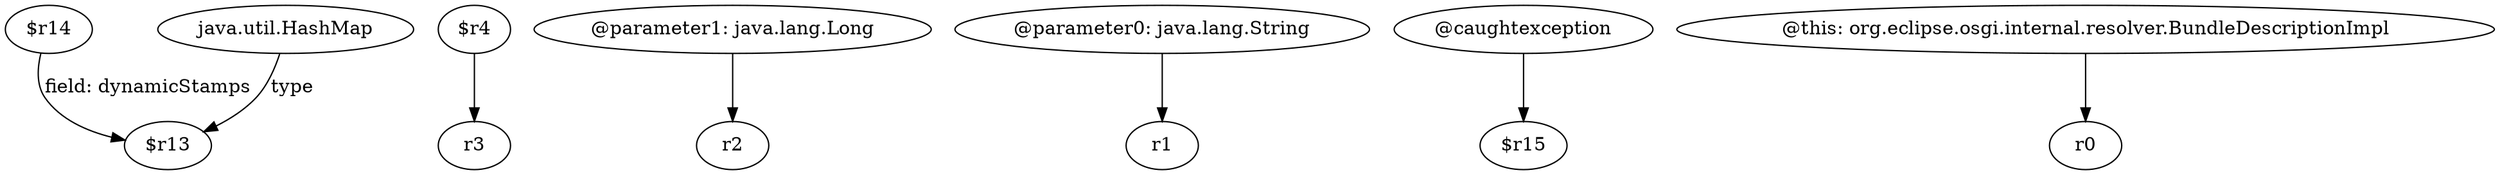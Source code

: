 digraph g {
0[label="$r14"]
1[label="$r13"]
0->1[label="field: dynamicStamps"]
2[label="$r4"]
3[label="r3"]
2->3[label=""]
4[label="@parameter1: java.lang.Long"]
5[label="r2"]
4->5[label=""]
6[label="@parameter0: java.lang.String"]
7[label="r1"]
6->7[label=""]
8[label="@caughtexception"]
9[label="$r15"]
8->9[label=""]
10[label="@this: org.eclipse.osgi.internal.resolver.BundleDescriptionImpl"]
11[label="r0"]
10->11[label=""]
12[label="java.util.HashMap"]
12->1[label="type"]
}
